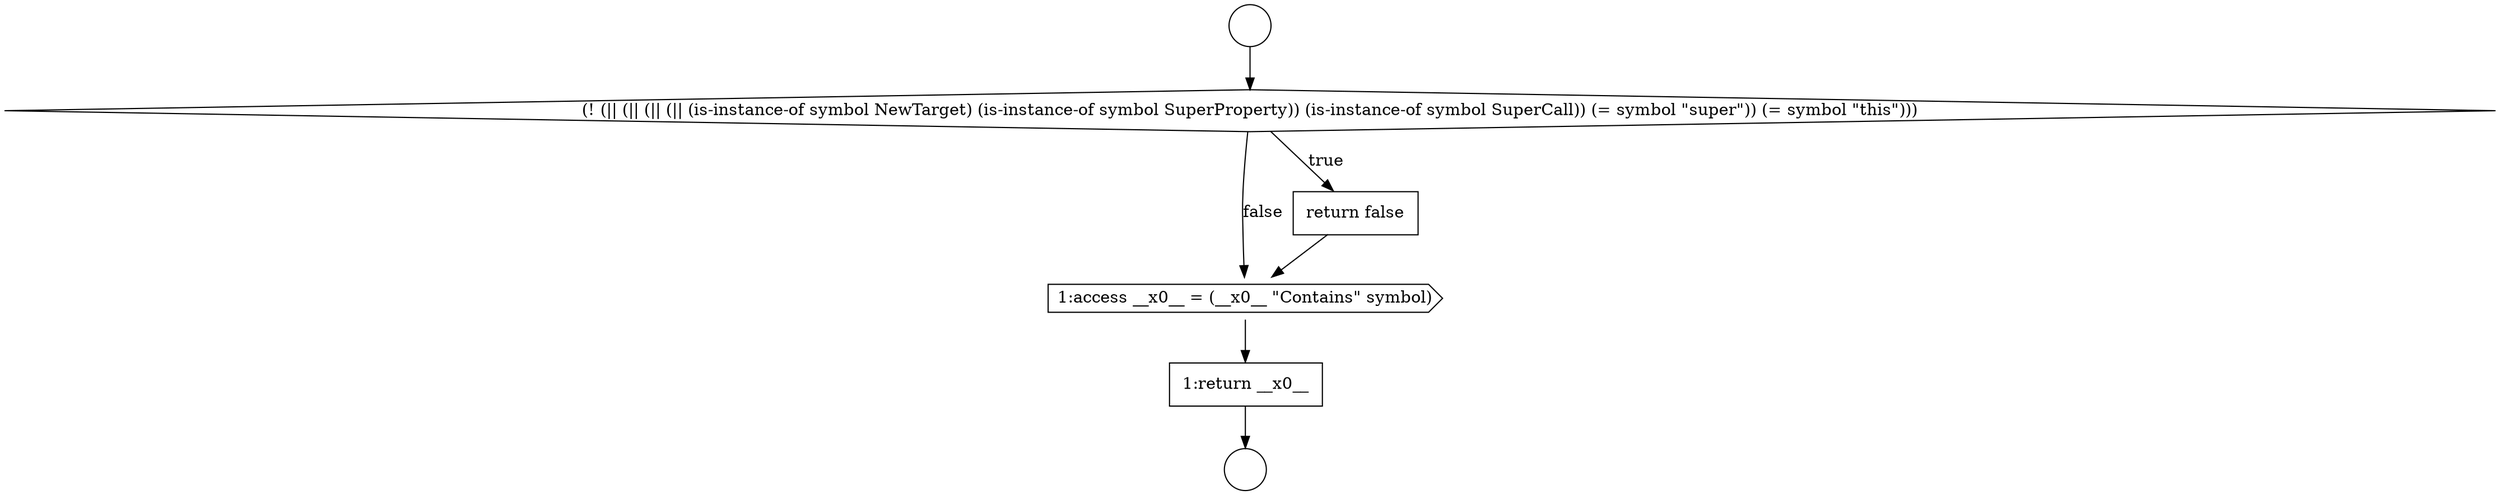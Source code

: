 digraph {
  node8770 [shape=circle label=" " color="black" fillcolor="white" style=filled]
  node8774 [shape=cds, label=<<font color="black">1:access __x0__ = (__x0__ &quot;Contains&quot; symbol)</font>> color="black" fillcolor="white" style=filled]
  node8775 [shape=none, margin=0, label=<<font color="black">
    <table border="0" cellborder="1" cellspacing="0" cellpadding="10">
      <tr><td align="left">1:return __x0__</td></tr>
    </table>
  </font>> color="black" fillcolor="white" style=filled]
  node8771 [shape=circle label=" " color="black" fillcolor="white" style=filled]
  node8772 [shape=diamond, label=<<font color="black">(! (|| (|| (|| (|| (is-instance-of symbol NewTarget) (is-instance-of symbol SuperProperty)) (is-instance-of symbol SuperCall)) (= symbol &quot;super&quot;)) (= symbol &quot;this&quot;)))</font>> color="black" fillcolor="white" style=filled]
  node8773 [shape=none, margin=0, label=<<font color="black">
    <table border="0" cellborder="1" cellspacing="0" cellpadding="10">
      <tr><td align="left">return false</td></tr>
    </table>
  </font>> color="black" fillcolor="white" style=filled]
  node8770 -> node8772 [ color="black"]
  node8772 -> node8773 [label=<<font color="black">true</font>> color="black"]
  node8772 -> node8774 [label=<<font color="black">false</font>> color="black"]
  node8773 -> node8774 [ color="black"]
  node8774 -> node8775 [ color="black"]
  node8775 -> node8771 [ color="black"]
}
